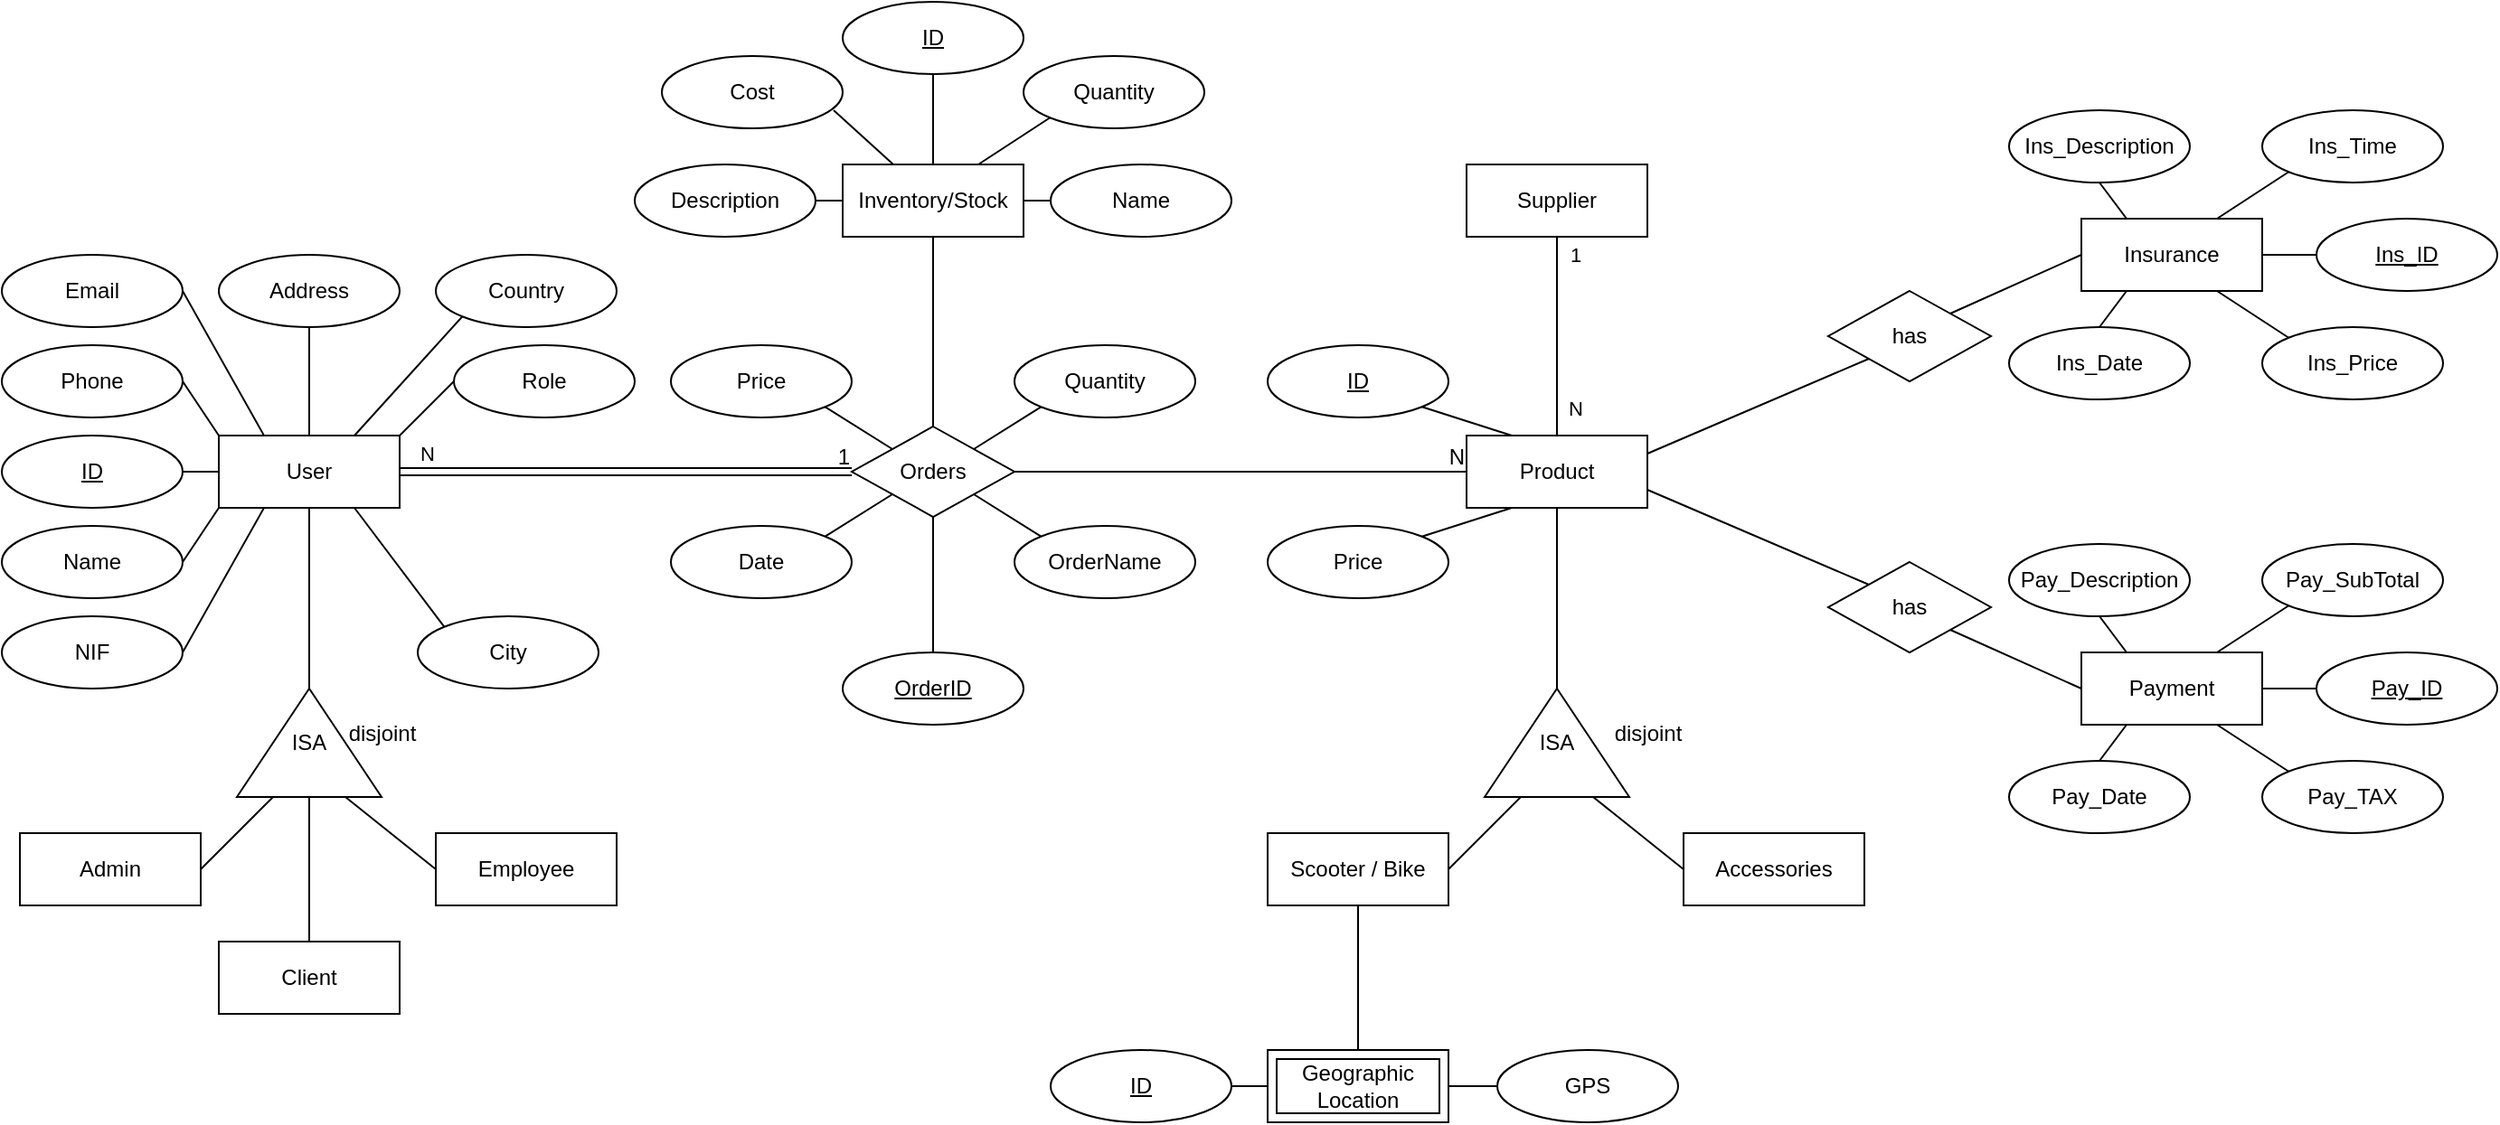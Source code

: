 <mxfile version="21.1.5" type="github">
  <diagram name="Page-1" id="WYTNOoOYvNMYCakxZosF">
    <mxGraphModel dx="633" dy="2065" grid="1" gridSize="10" guides="1" tooltips="1" connect="1" arrows="1" fold="1" page="1" pageScale="1" pageWidth="827" pageHeight="1169" math="0" shadow="0">
      <root>
        <mxCell id="0" />
        <mxCell id="1" parent="0" />
        <mxCell id="9jfMbnJ6UVAm21j0P12a-1" value="User" style="whiteSpace=wrap;html=1;align=center;" vertex="1" parent="1">
          <mxGeometry x="120" y="120" width="100" height="40" as="geometry" />
        </mxCell>
        <mxCell id="9jfMbnJ6UVAm21j0P12a-5" value="ID" style="ellipse;whiteSpace=wrap;html=1;align=center;fontStyle=4;" vertex="1" parent="1">
          <mxGeometry y="120" width="100" height="40" as="geometry" />
        </mxCell>
        <mxCell id="9jfMbnJ6UVAm21j0P12a-6" value="Name" style="ellipse;whiteSpace=wrap;html=1;align=center;" vertex="1" parent="1">
          <mxGeometry y="170" width="100" height="40" as="geometry" />
        </mxCell>
        <mxCell id="9jfMbnJ6UVAm21j0P12a-7" value="City" style="ellipse;whiteSpace=wrap;html=1;align=center;" vertex="1" parent="1">
          <mxGeometry x="230" y="220" width="100" height="40" as="geometry" />
        </mxCell>
        <mxCell id="9jfMbnJ6UVAm21j0P12a-8" value="Phone" style="ellipse;whiteSpace=wrap;html=1;align=center;" vertex="1" parent="1">
          <mxGeometry y="70" width="100" height="40" as="geometry" />
        </mxCell>
        <mxCell id="9jfMbnJ6UVAm21j0P12a-9" value="Email" style="ellipse;whiteSpace=wrap;html=1;align=center;" vertex="1" parent="1">
          <mxGeometry y="20" width="100" height="40" as="geometry" />
        </mxCell>
        <mxCell id="9jfMbnJ6UVAm21j0P12a-10" value="Address" style="ellipse;whiteSpace=wrap;html=1;align=center;" vertex="1" parent="1">
          <mxGeometry x="120" y="20" width="100" height="40" as="geometry" />
        </mxCell>
        <mxCell id="9jfMbnJ6UVAm21j0P12a-11" value="Country" style="ellipse;whiteSpace=wrap;html=1;align=center;" vertex="1" parent="1">
          <mxGeometry x="240" y="20" width="100" height="40" as="geometry" />
        </mxCell>
        <mxCell id="9jfMbnJ6UVAm21j0P12a-12" value="NIF" style="ellipse;whiteSpace=wrap;html=1;align=center;" vertex="1" parent="1">
          <mxGeometry y="220" width="100" height="40" as="geometry" />
        </mxCell>
        <mxCell id="9jfMbnJ6UVAm21j0P12a-14" value="" style="endArrow=none;html=1;rounded=0;exitX=0.5;exitY=1;exitDx=0;exitDy=0;entryX=1;entryY=0.5;entryDx=0;entryDy=0;" edge="1" parent="1" source="9jfMbnJ6UVAm21j0P12a-1" target="9jfMbnJ6UVAm21j0P12a-25">
          <mxGeometry relative="1" as="geometry">
            <mxPoint x="260" y="350" as="sourcePoint" />
            <mxPoint x="170" y="340" as="targetPoint" />
          </mxGeometry>
        </mxCell>
        <mxCell id="9jfMbnJ6UVAm21j0P12a-15" value="" style="endArrow=none;html=1;rounded=0;exitX=0.25;exitY=1;exitDx=0;exitDy=0;entryX=1;entryY=0.5;entryDx=0;entryDy=0;" edge="1" parent="1" source="9jfMbnJ6UVAm21j0P12a-1" target="9jfMbnJ6UVAm21j0P12a-12">
          <mxGeometry relative="1" as="geometry">
            <mxPoint x="260" y="350" as="sourcePoint" />
            <mxPoint x="420" y="350" as="targetPoint" />
          </mxGeometry>
        </mxCell>
        <mxCell id="9jfMbnJ6UVAm21j0P12a-16" value="" style="endArrow=none;html=1;rounded=0;exitX=0.75;exitY=1;exitDx=0;exitDy=0;entryX=0;entryY=0;entryDx=0;entryDy=0;" edge="1" parent="1" source="9jfMbnJ6UVAm21j0P12a-1" target="9jfMbnJ6UVAm21j0P12a-7">
          <mxGeometry relative="1" as="geometry">
            <mxPoint x="155" y="170" as="sourcePoint" />
            <mxPoint x="110" y="260" as="targetPoint" />
          </mxGeometry>
        </mxCell>
        <mxCell id="9jfMbnJ6UVAm21j0P12a-17" value="" style="endArrow=none;html=1;rounded=0;exitX=0;exitY=1;exitDx=0;exitDy=0;entryX=1;entryY=0.5;entryDx=0;entryDy=0;" edge="1" parent="1" source="9jfMbnJ6UVAm21j0P12a-1" target="9jfMbnJ6UVAm21j0P12a-6">
          <mxGeometry relative="1" as="geometry">
            <mxPoint x="165" y="180" as="sourcePoint" />
            <mxPoint x="120" y="270" as="targetPoint" />
          </mxGeometry>
        </mxCell>
        <mxCell id="9jfMbnJ6UVAm21j0P12a-18" value="" style="endArrow=none;html=1;rounded=0;entryX=1;entryY=0.5;entryDx=0;entryDy=0;" edge="1" parent="1" target="9jfMbnJ6UVAm21j0P12a-8">
          <mxGeometry relative="1" as="geometry">
            <mxPoint x="120" y="120" as="sourcePoint" />
            <mxPoint x="130" y="280" as="targetPoint" />
          </mxGeometry>
        </mxCell>
        <mxCell id="9jfMbnJ6UVAm21j0P12a-19" value="" style="endArrow=none;html=1;rounded=0;exitX=0;exitY=0.5;exitDx=0;exitDy=0;entryX=1;entryY=0.5;entryDx=0;entryDy=0;" edge="1" parent="1" source="9jfMbnJ6UVAm21j0P12a-1" target="9jfMbnJ6UVAm21j0P12a-5">
          <mxGeometry relative="1" as="geometry">
            <mxPoint x="185" y="200" as="sourcePoint" />
            <mxPoint x="140" y="290" as="targetPoint" />
          </mxGeometry>
        </mxCell>
        <mxCell id="9jfMbnJ6UVAm21j0P12a-20" value="" style="endArrow=none;html=1;rounded=0;exitX=1;exitY=0.5;exitDx=0;exitDy=0;entryX=0.25;entryY=0;entryDx=0;entryDy=0;" edge="1" parent="1" source="9jfMbnJ6UVAm21j0P12a-9" target="9jfMbnJ6UVAm21j0P12a-1">
          <mxGeometry relative="1" as="geometry">
            <mxPoint x="195" y="210" as="sourcePoint" />
            <mxPoint x="150" y="300" as="targetPoint" />
          </mxGeometry>
        </mxCell>
        <mxCell id="9jfMbnJ6UVAm21j0P12a-21" value="" style="endArrow=none;html=1;rounded=0;exitX=0.5;exitY=1;exitDx=0;exitDy=0;" edge="1" parent="1" source="9jfMbnJ6UVAm21j0P12a-10">
          <mxGeometry relative="1" as="geometry">
            <mxPoint x="205" y="220" as="sourcePoint" />
            <mxPoint x="170" y="120" as="targetPoint" />
          </mxGeometry>
        </mxCell>
        <mxCell id="9jfMbnJ6UVAm21j0P12a-22" value="" style="endArrow=none;html=1;rounded=0;exitX=0;exitY=1;exitDx=0;exitDy=0;entryX=0.75;entryY=0;entryDx=0;entryDy=0;" edge="1" parent="1" source="9jfMbnJ6UVAm21j0P12a-11" target="9jfMbnJ6UVAm21j0P12a-1">
          <mxGeometry relative="1" as="geometry">
            <mxPoint x="215" y="230" as="sourcePoint" />
            <mxPoint x="170" y="320" as="targetPoint" />
          </mxGeometry>
        </mxCell>
        <mxCell id="9jfMbnJ6UVAm21j0P12a-25" value="ISA" style="triangle;whiteSpace=wrap;html=1;direction=north;" vertex="1" parent="1">
          <mxGeometry x="130" y="260" width="80" height="60" as="geometry" />
        </mxCell>
        <mxCell id="9jfMbnJ6UVAm21j0P12a-26" value="Client" style="whiteSpace=wrap;html=1;align=center;" vertex="1" parent="1">
          <mxGeometry x="120" y="400" width="100" height="40" as="geometry" />
        </mxCell>
        <mxCell id="9jfMbnJ6UVAm21j0P12a-27" value="Admin" style="whiteSpace=wrap;html=1;align=center;" vertex="1" parent="1">
          <mxGeometry x="10" y="340" width="100" height="40" as="geometry" />
        </mxCell>
        <mxCell id="9jfMbnJ6UVAm21j0P12a-28" value="Employee" style="whiteSpace=wrap;html=1;align=center;" vertex="1" parent="1">
          <mxGeometry x="240" y="340" width="100" height="40" as="geometry" />
        </mxCell>
        <mxCell id="9jfMbnJ6UVAm21j0P12a-29" value="" style="endArrow=none;html=1;rounded=0;entryX=0;entryY=0.5;entryDx=0;entryDy=0;exitX=0.5;exitY=0;exitDx=0;exitDy=0;" edge="1" parent="1" source="9jfMbnJ6UVAm21j0P12a-26" target="9jfMbnJ6UVAm21j0P12a-25">
          <mxGeometry width="50" height="50" relative="1" as="geometry">
            <mxPoint x="160" y="320" as="sourcePoint" />
            <mxPoint x="210" y="270" as="targetPoint" />
          </mxGeometry>
        </mxCell>
        <mxCell id="9jfMbnJ6UVAm21j0P12a-30" value="" style="endArrow=none;html=1;rounded=0;entryX=0;entryY=0.25;entryDx=0;entryDy=0;exitX=1;exitY=0.5;exitDx=0;exitDy=0;" edge="1" parent="1" source="9jfMbnJ6UVAm21j0P12a-27" target="9jfMbnJ6UVAm21j0P12a-25">
          <mxGeometry width="50" height="50" relative="1" as="geometry">
            <mxPoint x="180" y="410" as="sourcePoint" />
            <mxPoint x="180" y="330" as="targetPoint" />
          </mxGeometry>
        </mxCell>
        <mxCell id="9jfMbnJ6UVAm21j0P12a-31" value="" style="endArrow=none;html=1;rounded=0;entryX=0;entryY=0.75;entryDx=0;entryDy=0;exitX=0;exitY=0.5;exitDx=0;exitDy=0;" edge="1" parent="1" source="9jfMbnJ6UVAm21j0P12a-28" target="9jfMbnJ6UVAm21j0P12a-25">
          <mxGeometry width="50" height="50" relative="1" as="geometry">
            <mxPoint x="190" y="420" as="sourcePoint" />
            <mxPoint x="190" y="340" as="targetPoint" />
            <Array as="points">
              <mxPoint x="240" y="360" />
            </Array>
          </mxGeometry>
        </mxCell>
        <mxCell id="9jfMbnJ6UVAm21j0P12a-32" value="Role" style="ellipse;whiteSpace=wrap;html=1;align=center;" vertex="1" parent="1">
          <mxGeometry x="250" y="70" width="100" height="40" as="geometry" />
        </mxCell>
        <mxCell id="9jfMbnJ6UVAm21j0P12a-34" value="" style="endArrow=none;html=1;rounded=0;exitX=0;exitY=0.5;exitDx=0;exitDy=0;" edge="1" parent="1" source="9jfMbnJ6UVAm21j0P12a-32">
          <mxGeometry relative="1" as="geometry">
            <mxPoint x="255" y="64" as="sourcePoint" />
            <mxPoint x="220" y="120" as="targetPoint" />
          </mxGeometry>
        </mxCell>
        <mxCell id="9jfMbnJ6UVAm21j0P12a-35" value="" style="shape=link;html=1;rounded=0;entryX=0;entryY=0.5;entryDx=0;entryDy=0;" edge="1" parent="1" target="9jfMbnJ6UVAm21j0P12a-38">
          <mxGeometry relative="1" as="geometry">
            <mxPoint x="220" y="140" as="sourcePoint" />
            <mxPoint x="370" y="140" as="targetPoint" />
          </mxGeometry>
        </mxCell>
        <mxCell id="9jfMbnJ6UVAm21j0P12a-36" value="1" style="resizable=0;html=1;whiteSpace=wrap;align=right;verticalAlign=bottom;" connectable="0" vertex="1" parent="9jfMbnJ6UVAm21j0P12a-35">
          <mxGeometry x="1" relative="1" as="geometry" />
        </mxCell>
        <mxCell id="9jfMbnJ6UVAm21j0P12a-37" value="N" style="edgeLabel;html=1;align=center;verticalAlign=middle;resizable=0;points=[];" vertex="1" connectable="0" parent="9jfMbnJ6UVAm21j0P12a-35">
          <mxGeometry x="-0.884" y="6" relative="1" as="geometry">
            <mxPoint y="-4" as="offset" />
          </mxGeometry>
        </mxCell>
        <mxCell id="9jfMbnJ6UVAm21j0P12a-38" value="Orders" style="shape=rhombus;perimeter=rhombusPerimeter;whiteSpace=wrap;html=1;align=center;" vertex="1" parent="1">
          <mxGeometry x="470" y="115" width="90" height="50" as="geometry" />
        </mxCell>
        <mxCell id="9jfMbnJ6UVAm21j0P12a-39" value="Price" style="ellipse;whiteSpace=wrap;html=1;align=center;" vertex="1" parent="1">
          <mxGeometry x="370" y="70" width="100" height="40" as="geometry" />
        </mxCell>
        <mxCell id="9jfMbnJ6UVAm21j0P12a-40" value="Quantity" style="ellipse;whiteSpace=wrap;html=1;align=center;" vertex="1" parent="1">
          <mxGeometry x="560" y="70" width="100" height="40" as="geometry" />
        </mxCell>
        <mxCell id="9jfMbnJ6UVAm21j0P12a-41" value="OrderName" style="ellipse;whiteSpace=wrap;html=1;align=center;" vertex="1" parent="1">
          <mxGeometry x="560" y="170" width="100" height="40" as="geometry" />
        </mxCell>
        <mxCell id="9jfMbnJ6UVAm21j0P12a-42" value="&lt;u&gt;OrderID&lt;/u&gt;" style="ellipse;whiteSpace=wrap;html=1;align=center;" vertex="1" parent="1">
          <mxGeometry x="465" y="240" width="100" height="40" as="geometry" />
        </mxCell>
        <mxCell id="9jfMbnJ6UVAm21j0P12a-43" value="Date" style="ellipse;whiteSpace=wrap;html=1;align=center;" vertex="1" parent="1">
          <mxGeometry x="370" y="170" width="100" height="40" as="geometry" />
        </mxCell>
        <mxCell id="9jfMbnJ6UVAm21j0P12a-44" value="" style="html=1;rounded=0;exitX=1;exitY=0.5;exitDx=0;exitDy=0;endArrow=none;endFill=0;entryX=0;entryY=0.5;entryDx=0;entryDy=0;" edge="1" parent="1" source="9jfMbnJ6UVAm21j0P12a-38" target="9jfMbnJ6UVAm21j0P12a-65">
          <mxGeometry relative="1" as="geometry">
            <mxPoint x="610" y="140" as="sourcePoint" />
            <mxPoint x="780" y="140" as="targetPoint" />
          </mxGeometry>
        </mxCell>
        <mxCell id="9jfMbnJ6UVAm21j0P12a-45" value="N" style="resizable=0;html=1;whiteSpace=wrap;align=right;verticalAlign=bottom;" connectable="0" vertex="1" parent="9jfMbnJ6UVAm21j0P12a-44">
          <mxGeometry x="1" relative="1" as="geometry" />
        </mxCell>
        <mxCell id="9jfMbnJ6UVAm21j0P12a-47" value="" style="endArrow=none;html=1;rounded=0;exitX=0.5;exitY=1;exitDx=0;exitDy=0;entryX=0.5;entryY=0;entryDx=0;entryDy=0;" edge="1" parent="1" source="9jfMbnJ6UVAm21j0P12a-38" target="9jfMbnJ6UVAm21j0P12a-42">
          <mxGeometry relative="1" as="geometry">
            <mxPoint x="500" y="250" as="sourcePoint" />
            <mxPoint x="660" y="250" as="targetPoint" />
          </mxGeometry>
        </mxCell>
        <mxCell id="9jfMbnJ6UVAm21j0P12a-48" value="" style="endArrow=none;html=1;rounded=0;exitX=1;exitY=1;exitDx=0;exitDy=0;entryX=0;entryY=0;entryDx=0;entryDy=0;" edge="1" parent="1" source="9jfMbnJ6UVAm21j0P12a-38" target="9jfMbnJ6UVAm21j0P12a-41">
          <mxGeometry relative="1" as="geometry">
            <mxPoint x="525" y="175" as="sourcePoint" />
            <mxPoint x="525" y="250" as="targetPoint" />
          </mxGeometry>
        </mxCell>
        <mxCell id="9jfMbnJ6UVAm21j0P12a-49" value="" style="endArrow=none;html=1;rounded=0;exitX=0;exitY=1;exitDx=0;exitDy=0;entryX=1;entryY=0;entryDx=0;entryDy=0;" edge="1" parent="1" source="9jfMbnJ6UVAm21j0P12a-38" target="9jfMbnJ6UVAm21j0P12a-43">
          <mxGeometry relative="1" as="geometry">
            <mxPoint x="535" y="185" as="sourcePoint" />
            <mxPoint x="535" y="260" as="targetPoint" />
          </mxGeometry>
        </mxCell>
        <mxCell id="9jfMbnJ6UVAm21j0P12a-50" value="" style="endArrow=none;html=1;rounded=0;exitX=0;exitY=0;exitDx=0;exitDy=0;entryX=1;entryY=1;entryDx=0;entryDy=0;" edge="1" parent="1" source="9jfMbnJ6UVAm21j0P12a-38" target="9jfMbnJ6UVAm21j0P12a-39">
          <mxGeometry relative="1" as="geometry">
            <mxPoint x="545" y="195" as="sourcePoint" />
            <mxPoint x="545" y="270" as="targetPoint" />
          </mxGeometry>
        </mxCell>
        <mxCell id="9jfMbnJ6UVAm21j0P12a-51" value="" style="endArrow=none;html=1;rounded=0;exitX=1;exitY=0;exitDx=0;exitDy=0;entryX=0;entryY=1;entryDx=0;entryDy=0;" edge="1" parent="1" source="9jfMbnJ6UVAm21j0P12a-38" target="9jfMbnJ6UVAm21j0P12a-40">
          <mxGeometry relative="1" as="geometry">
            <mxPoint x="555" y="205" as="sourcePoint" />
            <mxPoint x="555" y="280" as="targetPoint" />
          </mxGeometry>
        </mxCell>
        <mxCell id="9jfMbnJ6UVAm21j0P12a-52" value="" style="endArrow=none;html=1;rounded=0;exitX=0.5;exitY=1;exitDx=0;exitDy=0;entryX=0.5;entryY=0;entryDx=0;entryDy=0;" edge="1" parent="1" source="9jfMbnJ6UVAm21j0P12a-53" target="9jfMbnJ6UVAm21j0P12a-38">
          <mxGeometry relative="1" as="geometry">
            <mxPoint x="514.58" y="15" as="sourcePoint" />
            <mxPoint x="515" y="100" as="targetPoint" />
          </mxGeometry>
        </mxCell>
        <mxCell id="9jfMbnJ6UVAm21j0P12a-53" value="Inventory/Stock" style="whiteSpace=wrap;html=1;align=center;" vertex="1" parent="1">
          <mxGeometry x="465" y="-30" width="100" height="40" as="geometry" />
        </mxCell>
        <mxCell id="9jfMbnJ6UVAm21j0P12a-55" value="Description" style="ellipse;whiteSpace=wrap;html=1;align=center;" vertex="1" parent="1">
          <mxGeometry x="350" y="-30" width="100" height="40" as="geometry" />
        </mxCell>
        <mxCell id="9jfMbnJ6UVAm21j0P12a-56" value="Cost" style="ellipse;whiteSpace=wrap;html=1;align=center;" vertex="1" parent="1">
          <mxGeometry x="365" y="-90" width="100" height="40" as="geometry" />
        </mxCell>
        <mxCell id="9jfMbnJ6UVAm21j0P12a-57" value="&lt;u&gt;ID&lt;/u&gt;" style="ellipse;whiteSpace=wrap;html=1;align=center;" vertex="1" parent="1">
          <mxGeometry x="465" y="-120" width="100" height="40" as="geometry" />
        </mxCell>
        <mxCell id="9jfMbnJ6UVAm21j0P12a-58" value="Quantity" style="ellipse;whiteSpace=wrap;html=1;align=center;" vertex="1" parent="1">
          <mxGeometry x="565" y="-90" width="100" height="40" as="geometry" />
        </mxCell>
        <mxCell id="9jfMbnJ6UVAm21j0P12a-59" value="Name" style="ellipse;whiteSpace=wrap;html=1;align=center;" vertex="1" parent="1">
          <mxGeometry x="580" y="-30" width="100" height="40" as="geometry" />
        </mxCell>
        <mxCell id="9jfMbnJ6UVAm21j0P12a-60" value="" style="endArrow=none;html=1;rounded=0;exitX=1;exitY=0.5;exitDx=0;exitDy=0;entryX=0;entryY=0.5;entryDx=0;entryDy=0;" edge="1" parent="1" source="9jfMbnJ6UVAm21j0P12a-55" target="9jfMbnJ6UVAm21j0P12a-53">
          <mxGeometry relative="1" as="geometry">
            <mxPoint x="480" y="-50" as="sourcePoint" />
            <mxPoint x="640" y="-50" as="targetPoint" />
          </mxGeometry>
        </mxCell>
        <mxCell id="9jfMbnJ6UVAm21j0P12a-61" value="" style="endArrow=none;html=1;rounded=0;exitX=0;exitY=0.5;exitDx=0;exitDy=0;entryX=1;entryY=0.5;entryDx=0;entryDy=0;" edge="1" parent="1" source="9jfMbnJ6UVAm21j0P12a-59" target="9jfMbnJ6UVAm21j0P12a-53">
          <mxGeometry relative="1" as="geometry">
            <mxPoint x="460" as="sourcePoint" />
            <mxPoint x="475" as="targetPoint" />
          </mxGeometry>
        </mxCell>
        <mxCell id="9jfMbnJ6UVAm21j0P12a-62" value="" style="endArrow=none;html=1;rounded=0;" edge="1" parent="1" target="9jfMbnJ6UVAm21j0P12a-53">
          <mxGeometry relative="1" as="geometry">
            <mxPoint x="460" y="-60" as="sourcePoint" />
            <mxPoint x="485" y="10" as="targetPoint" />
          </mxGeometry>
        </mxCell>
        <mxCell id="9jfMbnJ6UVAm21j0P12a-63" value="" style="endArrow=none;html=1;rounded=0;exitX=0;exitY=1;exitDx=0;exitDy=0;entryX=0.75;entryY=0;entryDx=0;entryDy=0;" edge="1" parent="1" source="9jfMbnJ6UVAm21j0P12a-58" target="9jfMbnJ6UVAm21j0P12a-53">
          <mxGeometry relative="1" as="geometry">
            <mxPoint x="471" y="-48" as="sourcePoint" />
            <mxPoint x="503" y="-20" as="targetPoint" />
          </mxGeometry>
        </mxCell>
        <mxCell id="9jfMbnJ6UVAm21j0P12a-64" value="" style="endArrow=none;html=1;rounded=0;exitX=0.5;exitY=1;exitDx=0;exitDy=0;entryX=0.5;entryY=0;entryDx=0;entryDy=0;" edge="1" parent="1" source="9jfMbnJ6UVAm21j0P12a-57" target="9jfMbnJ6UVAm21j0P12a-53">
          <mxGeometry relative="1" as="geometry">
            <mxPoint x="481" y="-38" as="sourcePoint" />
            <mxPoint x="520" y="-50" as="targetPoint" />
          </mxGeometry>
        </mxCell>
        <mxCell id="9jfMbnJ6UVAm21j0P12a-65" value="Product" style="whiteSpace=wrap;html=1;align=center;" vertex="1" parent="1">
          <mxGeometry x="810" y="120" width="100" height="40" as="geometry" />
        </mxCell>
        <mxCell id="9jfMbnJ6UVAm21j0P12a-66" value="Supplier" style="whiteSpace=wrap;html=1;align=center;" vertex="1" parent="1">
          <mxGeometry x="810" y="-30" width="100" height="40" as="geometry" />
        </mxCell>
        <mxCell id="9jfMbnJ6UVAm21j0P12a-67" value="" style="endArrow=none;html=1;rounded=0;exitX=0.5;exitY=1;exitDx=0;exitDy=0;entryX=0.5;entryY=0;entryDx=0;entryDy=0;" edge="1" parent="1" source="9jfMbnJ6UVAm21j0P12a-66" target="9jfMbnJ6UVAm21j0P12a-65">
          <mxGeometry relative="1" as="geometry">
            <mxPoint x="525" y="20" as="sourcePoint" />
            <mxPoint x="525" y="125" as="targetPoint" />
          </mxGeometry>
        </mxCell>
        <mxCell id="9jfMbnJ6UVAm21j0P12a-68" value="N" style="edgeLabel;html=1;align=center;verticalAlign=middle;resizable=0;points=[];" vertex="1" connectable="0" parent="9jfMbnJ6UVAm21j0P12a-67">
          <mxGeometry x="0.73" relative="1" as="geometry">
            <mxPoint x="10" as="offset" />
          </mxGeometry>
        </mxCell>
        <mxCell id="9jfMbnJ6UVAm21j0P12a-69" value="1" style="edgeLabel;html=1;align=center;verticalAlign=middle;resizable=0;points=[];" vertex="1" connectable="0" parent="9jfMbnJ6UVAm21j0P12a-67">
          <mxGeometry x="-0.815" y="1" relative="1" as="geometry">
            <mxPoint x="9" as="offset" />
          </mxGeometry>
        </mxCell>
        <mxCell id="9jfMbnJ6UVAm21j0P12a-70" value="&lt;u&gt;ID&lt;/u&gt;" style="ellipse;whiteSpace=wrap;html=1;align=center;" vertex="1" parent="1">
          <mxGeometry x="700" y="70" width="100" height="40" as="geometry" />
        </mxCell>
        <mxCell id="9jfMbnJ6UVAm21j0P12a-71" value="Price" style="ellipse;whiteSpace=wrap;html=1;align=center;" vertex="1" parent="1">
          <mxGeometry x="700" y="170" width="100" height="40" as="geometry" />
        </mxCell>
        <mxCell id="9jfMbnJ6UVAm21j0P12a-72" value="" style="endArrow=none;html=1;rounded=0;exitX=0.25;exitY=0;exitDx=0;exitDy=0;entryX=1;entryY=1;entryDx=0;entryDy=0;" edge="1" parent="1" source="9jfMbnJ6UVAm21j0P12a-65" target="9jfMbnJ6UVAm21j0P12a-70">
          <mxGeometry relative="1" as="geometry">
            <mxPoint x="750" y="110" as="sourcePoint" />
            <mxPoint x="950" y="100" as="targetPoint" />
          </mxGeometry>
        </mxCell>
        <mxCell id="9jfMbnJ6UVAm21j0P12a-73" value="" style="endArrow=none;html=1;rounded=0;exitX=0.25;exitY=1;exitDx=0;exitDy=0;entryX=1;entryY=0;entryDx=0;entryDy=0;" edge="1" parent="1" source="9jfMbnJ6UVAm21j0P12a-65" target="9jfMbnJ6UVAm21j0P12a-71">
          <mxGeometry relative="1" as="geometry">
            <mxPoint x="920" y="130" as="sourcePoint" />
            <mxPoint x="955" y="114" as="targetPoint" />
          </mxGeometry>
        </mxCell>
        <mxCell id="9jfMbnJ6UVAm21j0P12a-74" value="ISA" style="triangle;whiteSpace=wrap;html=1;direction=north;" vertex="1" parent="1">
          <mxGeometry x="820" y="260" width="80" height="60" as="geometry" />
        </mxCell>
        <mxCell id="9jfMbnJ6UVAm21j0P12a-75" value="Scooter / Bike" style="whiteSpace=wrap;html=1;align=center;" vertex="1" parent="1">
          <mxGeometry x="700" y="340" width="100" height="40" as="geometry" />
        </mxCell>
        <mxCell id="9jfMbnJ6UVAm21j0P12a-76" value="Accessories" style="whiteSpace=wrap;html=1;align=center;" vertex="1" parent="1">
          <mxGeometry x="930" y="340" width="100" height="40" as="geometry" />
        </mxCell>
        <mxCell id="9jfMbnJ6UVAm21j0P12a-77" value="" style="endArrow=none;html=1;rounded=0;entryX=0;entryY=0.25;entryDx=0;entryDy=0;exitX=1;exitY=0.5;exitDx=0;exitDy=0;" edge="1" parent="1" source="9jfMbnJ6UVAm21j0P12a-75" target="9jfMbnJ6UVAm21j0P12a-74">
          <mxGeometry width="50" height="50" relative="1" as="geometry">
            <mxPoint x="870" y="410" as="sourcePoint" />
            <mxPoint x="870" y="330" as="targetPoint" />
          </mxGeometry>
        </mxCell>
        <mxCell id="9jfMbnJ6UVAm21j0P12a-78" value="" style="endArrow=none;html=1;rounded=0;entryX=0;entryY=0.75;entryDx=0;entryDy=0;exitX=0;exitY=0.5;exitDx=0;exitDy=0;" edge="1" parent="1" source="9jfMbnJ6UVAm21j0P12a-76" target="9jfMbnJ6UVAm21j0P12a-74">
          <mxGeometry width="50" height="50" relative="1" as="geometry">
            <mxPoint x="880" y="420" as="sourcePoint" />
            <mxPoint x="880" y="340" as="targetPoint" />
            <Array as="points">
              <mxPoint x="930" y="360" />
            </Array>
          </mxGeometry>
        </mxCell>
        <mxCell id="9jfMbnJ6UVAm21j0P12a-79" value="" style="endArrow=none;html=1;rounded=0;exitX=0.5;exitY=1;exitDx=0;exitDy=0;entryX=1;entryY=0.5;entryDx=0;entryDy=0;" edge="1" parent="1" source="9jfMbnJ6UVAm21j0P12a-65" target="9jfMbnJ6UVAm21j0P12a-74">
          <mxGeometry relative="1" as="geometry">
            <mxPoint x="900" y="185" as="sourcePoint" />
            <mxPoint x="900" y="295" as="targetPoint" />
          </mxGeometry>
        </mxCell>
        <mxCell id="9jfMbnJ6UVAm21j0P12a-82" value="disjoint" style="text;html=1;align=center;verticalAlign=middle;resizable=0;points=[];autosize=1;strokeColor=none;fillColor=none;" vertex="1" parent="1">
          <mxGeometry x="180" y="270" width="60" height="30" as="geometry" />
        </mxCell>
        <mxCell id="9jfMbnJ6UVAm21j0P12a-83" value="disjoint" style="text;html=1;align=center;verticalAlign=middle;resizable=0;points=[];autosize=1;strokeColor=none;fillColor=none;" vertex="1" parent="1">
          <mxGeometry x="880" y="270" width="60" height="30" as="geometry" />
        </mxCell>
        <mxCell id="9jfMbnJ6UVAm21j0P12a-84" value="Geographic Location" style="shape=ext;margin=3;double=1;whiteSpace=wrap;html=1;align=center;" vertex="1" parent="1">
          <mxGeometry x="700" y="460" width="100" height="40" as="geometry" />
        </mxCell>
        <mxCell id="9jfMbnJ6UVAm21j0P12a-86" value="&lt;u&gt;ID&lt;/u&gt;" style="ellipse;whiteSpace=wrap;html=1;align=center;" vertex="1" parent="1">
          <mxGeometry x="580" y="460" width="100" height="40" as="geometry" />
        </mxCell>
        <mxCell id="9jfMbnJ6UVAm21j0P12a-87" value="GPS" style="ellipse;whiteSpace=wrap;html=1;align=center;" vertex="1" parent="1">
          <mxGeometry x="827" y="460" width="100" height="40" as="geometry" />
        </mxCell>
        <mxCell id="9jfMbnJ6UVAm21j0P12a-89" value="" style="endArrow=none;html=1;rounded=0;exitX=1;exitY=0.5;exitDx=0;exitDy=0;" edge="1" parent="1" source="9jfMbnJ6UVAm21j0P12a-86">
          <mxGeometry relative="1" as="geometry">
            <mxPoint x="720" y="490" as="sourcePoint" />
            <mxPoint x="700" y="480" as="targetPoint" />
          </mxGeometry>
        </mxCell>
        <mxCell id="9jfMbnJ6UVAm21j0P12a-91" value="" style="endArrow=none;html=1;rounded=0;exitX=0;exitY=0.5;exitDx=0;exitDy=0;entryX=1;entryY=0.5;entryDx=0;entryDy=0;" edge="1" parent="1" source="9jfMbnJ6UVAm21j0P12a-87" target="9jfMbnJ6UVAm21j0P12a-84">
          <mxGeometry relative="1" as="geometry">
            <mxPoint x="690" y="490" as="sourcePoint" />
            <mxPoint x="710" y="490" as="targetPoint" />
          </mxGeometry>
        </mxCell>
        <mxCell id="9jfMbnJ6UVAm21j0P12a-92" value="" style="endArrow=none;html=1;rounded=0;exitX=0.5;exitY=1;exitDx=0;exitDy=0;entryX=0.5;entryY=0;entryDx=0;entryDy=0;" edge="1" parent="1" source="9jfMbnJ6UVAm21j0P12a-75" target="9jfMbnJ6UVAm21j0P12a-84">
          <mxGeometry relative="1" as="geometry">
            <mxPoint x="700" y="500" as="sourcePoint" />
            <mxPoint x="720" y="500" as="targetPoint" />
          </mxGeometry>
        </mxCell>
        <mxCell id="9jfMbnJ6UVAm21j0P12a-93" value="" style="endArrow=none;html=1;rounded=0;exitX=1;exitY=0.75;exitDx=0;exitDy=0;entryX=0;entryY=0;entryDx=0;entryDy=0;" edge="1" parent="1" source="9jfMbnJ6UVAm21j0P12a-65" target="9jfMbnJ6UVAm21j0P12a-96">
          <mxGeometry relative="1" as="geometry">
            <mxPoint x="970" y="140" as="sourcePoint" />
            <mxPoint x="1130" y="140" as="targetPoint" />
          </mxGeometry>
        </mxCell>
        <mxCell id="9jfMbnJ6UVAm21j0P12a-95" value="has" style="shape=rhombus;perimeter=rhombusPerimeter;whiteSpace=wrap;html=1;align=center;" vertex="1" parent="1">
          <mxGeometry x="1010" y="40" width="90" height="50" as="geometry" />
        </mxCell>
        <mxCell id="9jfMbnJ6UVAm21j0P12a-96" value="has" style="shape=rhombus;perimeter=rhombusPerimeter;whiteSpace=wrap;html=1;align=center;" vertex="1" parent="1">
          <mxGeometry x="1010" y="190" width="90" height="50" as="geometry" />
        </mxCell>
        <mxCell id="9jfMbnJ6UVAm21j0P12a-97" value="" style="endArrow=none;html=1;rounded=0;exitX=1;exitY=0.25;exitDx=0;exitDy=0;entryX=0;entryY=1;entryDx=0;entryDy=0;" edge="1" parent="1" source="9jfMbnJ6UVAm21j0P12a-65" target="9jfMbnJ6UVAm21j0P12a-95">
          <mxGeometry relative="1" as="geometry">
            <mxPoint x="920" y="160" as="sourcePoint" />
            <mxPoint x="1093" y="212" as="targetPoint" />
          </mxGeometry>
        </mxCell>
        <mxCell id="9jfMbnJ6UVAm21j0P12a-98" value="Insurance" style="whiteSpace=wrap;html=1;align=center;" vertex="1" parent="1">
          <mxGeometry x="1150" width="100" height="40" as="geometry" />
        </mxCell>
        <mxCell id="9jfMbnJ6UVAm21j0P12a-99" value="Payment" style="whiteSpace=wrap;html=1;align=center;" vertex="1" parent="1">
          <mxGeometry x="1150" y="240" width="100" height="40" as="geometry" />
        </mxCell>
        <mxCell id="9jfMbnJ6UVAm21j0P12a-100" value="" style="endArrow=none;html=1;rounded=0;exitX=1;exitY=0;exitDx=0;exitDy=0;entryX=0;entryY=0.5;entryDx=0;entryDy=0;" edge="1" parent="1" source="9jfMbnJ6UVAm21j0P12a-95" target="9jfMbnJ6UVAm21j0P12a-98">
          <mxGeometry relative="1" as="geometry">
            <mxPoint x="920" y="140" as="sourcePoint" />
            <mxPoint x="1043" y="97" as="targetPoint" />
          </mxGeometry>
        </mxCell>
        <mxCell id="9jfMbnJ6UVAm21j0P12a-102" value="" style="endArrow=none;html=1;rounded=0;exitX=1;exitY=1;exitDx=0;exitDy=0;entryX=0;entryY=0.5;entryDx=0;entryDy=0;" edge="1" parent="1" source="9jfMbnJ6UVAm21j0P12a-96" target="9jfMbnJ6UVAm21j0P12a-99">
          <mxGeometry relative="1" as="geometry">
            <mxPoint x="1088" y="72" as="sourcePoint" />
            <mxPoint x="1160" y="50" as="targetPoint" />
          </mxGeometry>
        </mxCell>
        <mxCell id="9jfMbnJ6UVAm21j0P12a-103" value="&lt;u&gt;Pay_ID&lt;/u&gt;" style="ellipse;whiteSpace=wrap;html=1;align=center;" vertex="1" parent="1">
          <mxGeometry x="1280" y="240" width="100" height="40" as="geometry" />
        </mxCell>
        <mxCell id="9jfMbnJ6UVAm21j0P12a-104" value="Pay_TAX" style="ellipse;whiteSpace=wrap;html=1;align=center;" vertex="1" parent="1">
          <mxGeometry x="1250" y="300" width="100" height="40" as="geometry" />
        </mxCell>
        <mxCell id="9jfMbnJ6UVAm21j0P12a-105" value="Pay_Date" style="ellipse;whiteSpace=wrap;html=1;align=center;" vertex="1" parent="1">
          <mxGeometry x="1110" y="300" width="100" height="40" as="geometry" />
        </mxCell>
        <mxCell id="9jfMbnJ6UVAm21j0P12a-106" value="Pay_SubTotal" style="ellipse;whiteSpace=wrap;html=1;align=center;" vertex="1" parent="1">
          <mxGeometry x="1250" y="180" width="100" height="40" as="geometry" />
        </mxCell>
        <mxCell id="9jfMbnJ6UVAm21j0P12a-107" value="Pay_Description" style="ellipse;whiteSpace=wrap;html=1;align=center;" vertex="1" parent="1">
          <mxGeometry x="1110" y="180" width="100" height="40" as="geometry" />
        </mxCell>
        <mxCell id="9jfMbnJ6UVAm21j0P12a-108" value="&lt;u&gt;Ins_ID&lt;/u&gt;" style="ellipse;whiteSpace=wrap;html=1;align=center;" vertex="1" parent="1">
          <mxGeometry x="1280" width="100" height="40" as="geometry" />
        </mxCell>
        <mxCell id="9jfMbnJ6UVAm21j0P12a-109" value="Ins_Date" style="ellipse;whiteSpace=wrap;html=1;align=center;" vertex="1" parent="1">
          <mxGeometry x="1110" y="60" width="100" height="40" as="geometry" />
        </mxCell>
        <mxCell id="9jfMbnJ6UVAm21j0P12a-110" value="Ins_Price" style="ellipse;whiteSpace=wrap;html=1;align=center;" vertex="1" parent="1">
          <mxGeometry x="1250" y="60" width="100" height="40" as="geometry" />
        </mxCell>
        <mxCell id="9jfMbnJ6UVAm21j0P12a-111" value="Ins_Time" style="ellipse;whiteSpace=wrap;html=1;align=center;" vertex="1" parent="1">
          <mxGeometry x="1250" y="-60" width="100" height="40" as="geometry" />
        </mxCell>
        <mxCell id="9jfMbnJ6UVAm21j0P12a-112" value="Ins_Description" style="ellipse;whiteSpace=wrap;html=1;align=center;" vertex="1" parent="1">
          <mxGeometry x="1110" y="-60" width="100" height="40" as="geometry" />
        </mxCell>
        <mxCell id="9jfMbnJ6UVAm21j0P12a-113" value="" style="endArrow=none;html=1;rounded=0;exitX=0.5;exitY=1;exitDx=0;exitDy=0;entryX=0.25;entryY=0;entryDx=0;entryDy=0;" edge="1" parent="1" source="9jfMbnJ6UVAm21j0P12a-107" target="9jfMbnJ6UVAm21j0P12a-99">
          <mxGeometry relative="1" as="geometry">
            <mxPoint x="1088" y="237" as="sourcePoint" />
            <mxPoint x="1160" y="270" as="targetPoint" />
          </mxGeometry>
        </mxCell>
        <mxCell id="9jfMbnJ6UVAm21j0P12a-114" value="" style="endArrow=none;html=1;rounded=0;exitX=0;exitY=1;exitDx=0;exitDy=0;entryX=0.75;entryY=0;entryDx=0;entryDy=0;" edge="1" parent="1" source="9jfMbnJ6UVAm21j0P12a-106" target="9jfMbnJ6UVAm21j0P12a-99">
          <mxGeometry relative="1" as="geometry">
            <mxPoint x="1170" y="230" as="sourcePoint" />
            <mxPoint x="1185" y="250" as="targetPoint" />
          </mxGeometry>
        </mxCell>
        <mxCell id="9jfMbnJ6UVAm21j0P12a-115" value="" style="endArrow=none;html=1;rounded=0;exitX=0;exitY=0;exitDx=0;exitDy=0;entryX=0.75;entryY=1;entryDx=0;entryDy=0;" edge="1" parent="1" source="9jfMbnJ6UVAm21j0P12a-104" target="9jfMbnJ6UVAm21j0P12a-99">
          <mxGeometry relative="1" as="geometry">
            <mxPoint x="1275" y="224" as="sourcePoint" />
            <mxPoint x="1235" y="250" as="targetPoint" />
          </mxGeometry>
        </mxCell>
        <mxCell id="9jfMbnJ6UVAm21j0P12a-116" value="" style="endArrow=none;html=1;rounded=0;entryX=0;entryY=0.5;entryDx=0;entryDy=0;" edge="1" parent="1" source="9jfMbnJ6UVAm21j0P12a-99" target="9jfMbnJ6UVAm21j0P12a-103">
          <mxGeometry relative="1" as="geometry">
            <mxPoint x="1285" y="234" as="sourcePoint" />
            <mxPoint x="1245" y="260" as="targetPoint" />
          </mxGeometry>
        </mxCell>
        <mxCell id="9jfMbnJ6UVAm21j0P12a-117" value="" style="endArrow=none;html=1;rounded=0;exitX=0.5;exitY=0;exitDx=0;exitDy=0;entryX=0.25;entryY=1;entryDx=0;entryDy=0;" edge="1" parent="1" source="9jfMbnJ6UVAm21j0P12a-105" target="9jfMbnJ6UVAm21j0P12a-99">
          <mxGeometry relative="1" as="geometry">
            <mxPoint x="1295" y="244" as="sourcePoint" />
            <mxPoint x="1255" y="270" as="targetPoint" />
          </mxGeometry>
        </mxCell>
        <mxCell id="9jfMbnJ6UVAm21j0P12a-118" value="" style="endArrow=none;html=1;rounded=0;exitX=0.5;exitY=0;exitDx=0;exitDy=0;entryX=0.25;entryY=1;entryDx=0;entryDy=0;" edge="1" parent="1" source="9jfMbnJ6UVAm21j0P12a-109" target="9jfMbnJ6UVAm21j0P12a-98">
          <mxGeometry relative="1" as="geometry">
            <mxPoint x="1305" y="254" as="sourcePoint" />
            <mxPoint x="1265" y="280" as="targetPoint" />
          </mxGeometry>
        </mxCell>
        <mxCell id="9jfMbnJ6UVAm21j0P12a-119" value="" style="endArrow=none;html=1;rounded=0;exitX=0.25;exitY=0;exitDx=0;exitDy=0;entryX=0.5;entryY=1;entryDx=0;entryDy=0;" edge="1" parent="1" source="9jfMbnJ6UVAm21j0P12a-98" target="9jfMbnJ6UVAm21j0P12a-112">
          <mxGeometry relative="1" as="geometry">
            <mxPoint x="1170" y="70" as="sourcePoint" />
            <mxPoint x="1185" y="50" as="targetPoint" />
          </mxGeometry>
        </mxCell>
        <mxCell id="9jfMbnJ6UVAm21j0P12a-120" value="" style="endArrow=none;html=1;rounded=0;exitX=0;exitY=0;exitDx=0;exitDy=0;entryX=0.75;entryY=1;entryDx=0;entryDy=0;" edge="1" parent="1" source="9jfMbnJ6UVAm21j0P12a-110" target="9jfMbnJ6UVAm21j0P12a-98">
          <mxGeometry relative="1" as="geometry">
            <mxPoint x="1180" y="80" as="sourcePoint" />
            <mxPoint x="1195" y="60" as="targetPoint" />
          </mxGeometry>
        </mxCell>
        <mxCell id="9jfMbnJ6UVAm21j0P12a-121" value="" style="endArrow=none;html=1;rounded=0;exitX=0.75;exitY=0;exitDx=0;exitDy=0;entryX=0;entryY=1;entryDx=0;entryDy=0;" edge="1" parent="1" source="9jfMbnJ6UVAm21j0P12a-98" target="9jfMbnJ6UVAm21j0P12a-111">
          <mxGeometry relative="1" as="geometry">
            <mxPoint x="1190" y="90" as="sourcePoint" />
            <mxPoint x="1205" y="70" as="targetPoint" />
          </mxGeometry>
        </mxCell>
        <mxCell id="9jfMbnJ6UVAm21j0P12a-122" value="" style="endArrow=none;html=1;rounded=0;exitX=1;exitY=0.5;exitDx=0;exitDy=0;entryX=0;entryY=0.5;entryDx=0;entryDy=0;" edge="1" parent="1" source="9jfMbnJ6UVAm21j0P12a-98" target="9jfMbnJ6UVAm21j0P12a-108">
          <mxGeometry relative="1" as="geometry">
            <mxPoint x="1200" y="100" as="sourcePoint" />
            <mxPoint x="1215" y="80" as="targetPoint" />
          </mxGeometry>
        </mxCell>
      </root>
    </mxGraphModel>
  </diagram>
</mxfile>
